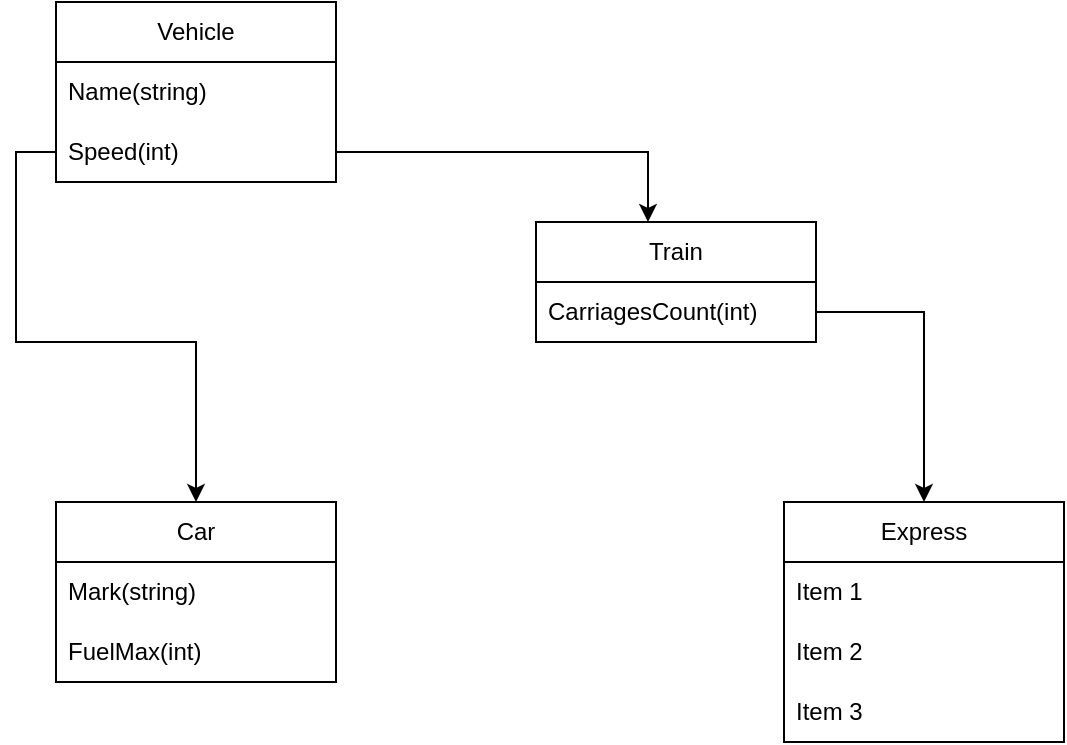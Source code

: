 <mxfile version="24.7.12">
  <diagram name="Страница — 1" id="KTbJGFUfGn46QbjxAR5P">
    <mxGraphModel dx="1434" dy="746" grid="1" gridSize="10" guides="1" tooltips="1" connect="1" arrows="1" fold="1" page="1" pageScale="1" pageWidth="827" pageHeight="1169" math="0" shadow="0">
      <root>
        <mxCell id="0" />
        <mxCell id="1" parent="0" />
        <mxCell id="wwxhcozqpUJO8UeVRntT-1" value="Vehicle" style="swimlane;fontStyle=0;childLayout=stackLayout;horizontal=1;startSize=30;horizontalStack=0;resizeParent=1;resizeParentMax=0;resizeLast=0;collapsible=1;marginBottom=0;whiteSpace=wrap;html=1;" vertex="1" parent="1">
          <mxGeometry x="50" y="60" width="140" height="90" as="geometry" />
        </mxCell>
        <mxCell id="wwxhcozqpUJO8UeVRntT-2" value="Name(string)" style="text;strokeColor=none;fillColor=none;align=left;verticalAlign=middle;spacingLeft=4;spacingRight=4;overflow=hidden;points=[[0,0.5],[1,0.5]];portConstraint=eastwest;rotatable=0;whiteSpace=wrap;html=1;" vertex="1" parent="wwxhcozqpUJO8UeVRntT-1">
          <mxGeometry y="30" width="140" height="30" as="geometry" />
        </mxCell>
        <mxCell id="wwxhcozqpUJO8UeVRntT-3" value="Speed(int&lt;span style=&quot;background-color: initial;&quot;&gt;)&lt;/span&gt;" style="text;strokeColor=none;fillColor=none;align=left;verticalAlign=middle;spacingLeft=4;spacingRight=4;overflow=hidden;points=[[0,0.5],[1,0.5]];portConstraint=eastwest;rotatable=0;whiteSpace=wrap;html=1;" vertex="1" parent="wwxhcozqpUJO8UeVRntT-1">
          <mxGeometry y="60" width="140" height="30" as="geometry" />
        </mxCell>
        <mxCell id="wwxhcozqpUJO8UeVRntT-5" value="Car" style="swimlane;fontStyle=0;childLayout=stackLayout;horizontal=1;startSize=30;horizontalStack=0;resizeParent=1;resizeParentMax=0;resizeLast=0;collapsible=1;marginBottom=0;whiteSpace=wrap;html=1;" vertex="1" parent="1">
          <mxGeometry x="50" y="310" width="140" height="90" as="geometry" />
        </mxCell>
        <mxCell id="wwxhcozqpUJO8UeVRntT-6" value="Mark(string)" style="text;strokeColor=none;fillColor=none;align=left;verticalAlign=middle;spacingLeft=4;spacingRight=4;overflow=hidden;points=[[0,0.5],[1,0.5]];portConstraint=eastwest;rotatable=0;whiteSpace=wrap;html=1;" vertex="1" parent="wwxhcozqpUJO8UeVRntT-5">
          <mxGeometry y="30" width="140" height="30" as="geometry" />
        </mxCell>
        <mxCell id="wwxhcozqpUJO8UeVRntT-25" value="Fue&lt;span style=&quot;background-color: initial;&quot;&gt;l&lt;/span&gt;&lt;span style=&quot;background-color: initial;&quot;&gt;Max(int)&lt;/span&gt;" style="text;strokeColor=none;fillColor=none;align=left;verticalAlign=middle;spacingLeft=4;spacingRight=4;overflow=hidden;points=[[0,0.5],[1,0.5]];portConstraint=eastwest;rotatable=0;whiteSpace=wrap;html=1;" vertex="1" parent="wwxhcozqpUJO8UeVRntT-5">
          <mxGeometry y="60" width="140" height="30" as="geometry" />
        </mxCell>
        <mxCell id="wwxhcozqpUJO8UeVRntT-11" value="Train" style="swimlane;fontStyle=0;childLayout=stackLayout;horizontal=1;startSize=30;horizontalStack=0;resizeParent=1;resizeParentMax=0;resizeLast=0;collapsible=1;marginBottom=0;whiteSpace=wrap;html=1;" vertex="1" parent="1">
          <mxGeometry x="290" y="170" width="140" height="60" as="geometry" />
        </mxCell>
        <mxCell id="wwxhcozqpUJO8UeVRntT-12" value="CarriagesCount(int)" style="text;strokeColor=none;fillColor=none;align=left;verticalAlign=middle;spacingLeft=4;spacingRight=4;overflow=hidden;points=[[0,0.5],[1,0.5]];portConstraint=eastwest;rotatable=0;whiteSpace=wrap;html=1;" vertex="1" parent="wwxhcozqpUJO8UeVRntT-11">
          <mxGeometry y="30" width="140" height="30" as="geometry" />
        </mxCell>
        <mxCell id="wwxhcozqpUJO8UeVRntT-15" style="edgeStyle=orthogonalEdgeStyle;rounded=0;orthogonalLoop=1;jettySize=auto;html=1;entryX=0.4;entryY=0;entryDx=0;entryDy=0;entryPerimeter=0;" edge="1" parent="1" source="wwxhcozqpUJO8UeVRntT-3" target="wwxhcozqpUJO8UeVRntT-11">
          <mxGeometry relative="1" as="geometry" />
        </mxCell>
        <mxCell id="wwxhcozqpUJO8UeVRntT-17" value="Express" style="swimlane;fontStyle=0;childLayout=stackLayout;horizontal=1;startSize=30;horizontalStack=0;resizeParent=1;resizeParentMax=0;resizeLast=0;collapsible=1;marginBottom=0;whiteSpace=wrap;html=1;" vertex="1" parent="1">
          <mxGeometry x="414" y="310" width="140" height="120" as="geometry" />
        </mxCell>
        <mxCell id="wwxhcozqpUJO8UeVRntT-18" value="Item 1" style="text;strokeColor=none;fillColor=none;align=left;verticalAlign=middle;spacingLeft=4;spacingRight=4;overflow=hidden;points=[[0,0.5],[1,0.5]];portConstraint=eastwest;rotatable=0;whiteSpace=wrap;html=1;" vertex="1" parent="wwxhcozqpUJO8UeVRntT-17">
          <mxGeometry y="30" width="140" height="30" as="geometry" />
        </mxCell>
        <mxCell id="wwxhcozqpUJO8UeVRntT-19" value="Item 2" style="text;strokeColor=none;fillColor=none;align=left;verticalAlign=middle;spacingLeft=4;spacingRight=4;overflow=hidden;points=[[0,0.5],[1,0.5]];portConstraint=eastwest;rotatable=0;whiteSpace=wrap;html=1;" vertex="1" parent="wwxhcozqpUJO8UeVRntT-17">
          <mxGeometry y="60" width="140" height="30" as="geometry" />
        </mxCell>
        <mxCell id="wwxhcozqpUJO8UeVRntT-20" value="Item 3" style="text;strokeColor=none;fillColor=none;align=left;verticalAlign=middle;spacingLeft=4;spacingRight=4;overflow=hidden;points=[[0,0.5],[1,0.5]];portConstraint=eastwest;rotatable=0;whiteSpace=wrap;html=1;" vertex="1" parent="wwxhcozqpUJO8UeVRntT-17">
          <mxGeometry y="90" width="140" height="30" as="geometry" />
        </mxCell>
        <mxCell id="wwxhcozqpUJO8UeVRntT-22" style="edgeStyle=orthogonalEdgeStyle;rounded=0;orthogonalLoop=1;jettySize=auto;html=1;exitX=1;exitY=0.5;exitDx=0;exitDy=0;entryX=0.5;entryY=0;entryDx=0;entryDy=0;" edge="1" parent="1" source="wwxhcozqpUJO8UeVRntT-12" target="wwxhcozqpUJO8UeVRntT-17">
          <mxGeometry relative="1" as="geometry">
            <mxPoint x="480" y="380" as="targetPoint" />
          </mxGeometry>
        </mxCell>
        <mxCell id="wwxhcozqpUJO8UeVRntT-24" style="edgeStyle=orthogonalEdgeStyle;rounded=0;orthogonalLoop=1;jettySize=auto;html=1;" edge="1" parent="1" source="wwxhcozqpUJO8UeVRntT-3" target="wwxhcozqpUJO8UeVRntT-5">
          <mxGeometry relative="1" as="geometry" />
        </mxCell>
      </root>
    </mxGraphModel>
  </diagram>
</mxfile>
